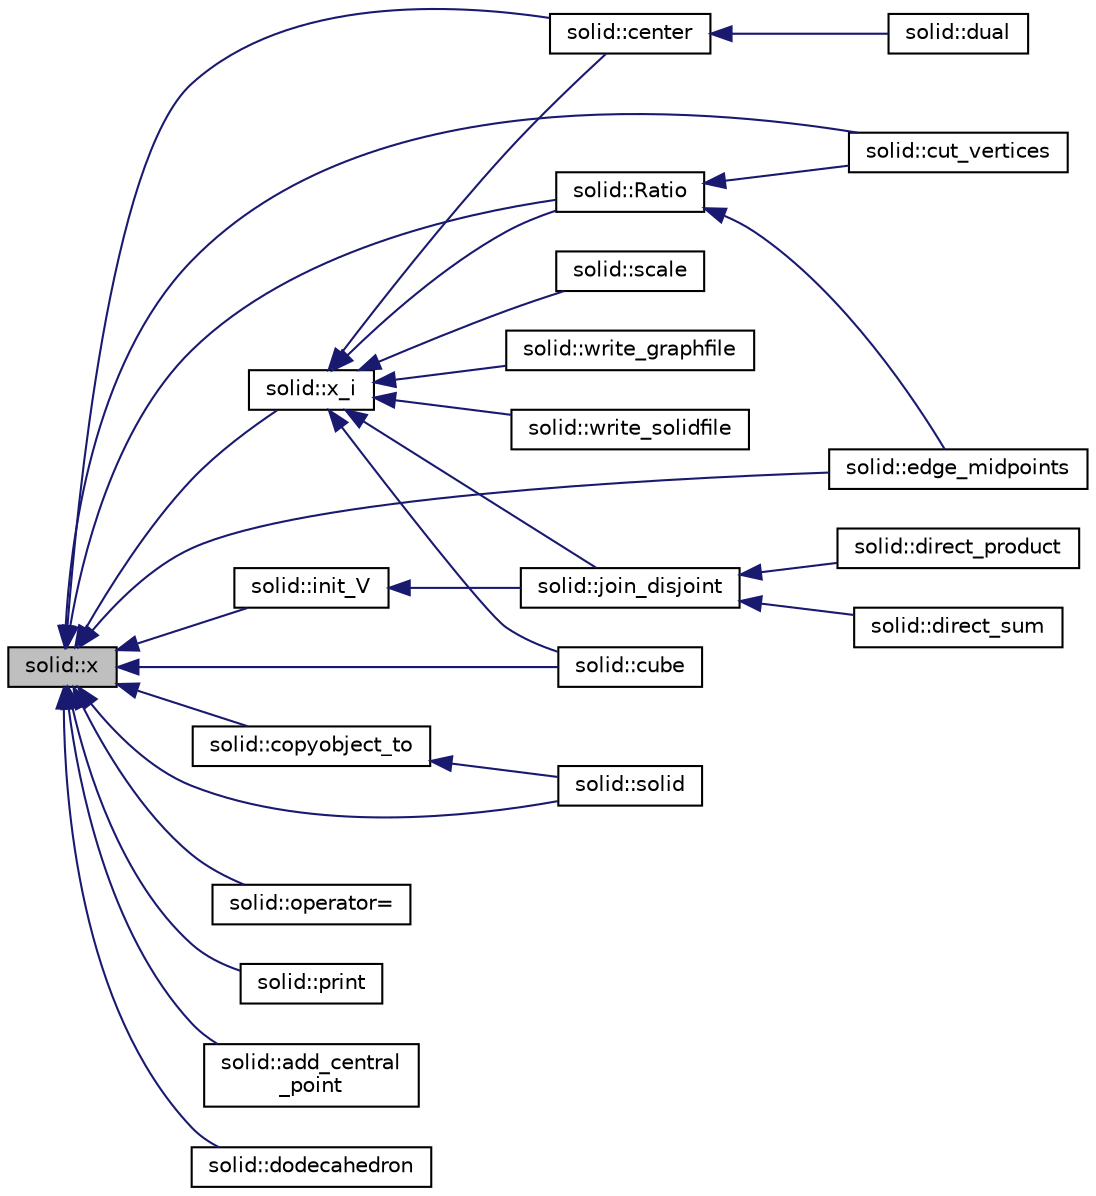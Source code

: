 digraph "solid::x"
{
  edge [fontname="Helvetica",fontsize="10",labelfontname="Helvetica",labelfontsize="10"];
  node [fontname="Helvetica",fontsize="10",shape=record];
  rankdir="LR";
  Node4718 [label="solid::x",height=0.2,width=0.4,color="black", fillcolor="grey75", style="filled", fontcolor="black"];
  Node4718 -> Node4719 [dir="back",color="midnightblue",fontsize="10",style="solid",fontname="Helvetica"];
  Node4719 [label="solid::x_i",height=0.2,width=0.4,color="black", fillcolor="white", style="filled",URL="$d8/def/classsolid.html#a701de0f753ff85c6e3e05fbd5ffcf8b4"];
  Node4719 -> Node4720 [dir="back",color="midnightblue",fontsize="10",style="solid",fontname="Helvetica"];
  Node4720 [label="solid::center",height=0.2,width=0.4,color="black", fillcolor="white", style="filled",URL="$d8/def/classsolid.html#ae58752f7dd02eda7e0bac1d69b551db2"];
  Node4720 -> Node4721 [dir="back",color="midnightblue",fontsize="10",style="solid",fontname="Helvetica"];
  Node4721 [label="solid::dual",height=0.2,width=0.4,color="black", fillcolor="white", style="filled",URL="$d8/def/classsolid.html#a0147bd21fc7bfed44a10f3b5eca66757"];
  Node4719 -> Node4722 [dir="back",color="midnightblue",fontsize="10",style="solid",fontname="Helvetica"];
  Node4722 [label="solid::Ratio",height=0.2,width=0.4,color="black", fillcolor="white", style="filled",URL="$d8/def/classsolid.html#aef1749a5d84c62c43d2d1196d4ebec08"];
  Node4722 -> Node4723 [dir="back",color="midnightblue",fontsize="10",style="solid",fontname="Helvetica"];
  Node4723 [label="solid::cut_vertices",height=0.2,width=0.4,color="black", fillcolor="white", style="filled",URL="$d8/def/classsolid.html#a286d7bb090878dfbdc2fcd0dcf4739ce"];
  Node4722 -> Node4724 [dir="back",color="midnightblue",fontsize="10",style="solid",fontname="Helvetica"];
  Node4724 [label="solid::edge_midpoints",height=0.2,width=0.4,color="black", fillcolor="white", style="filled",URL="$d8/def/classsolid.html#a00f043a4986f0eec6ed05c14d64919dc"];
  Node4719 -> Node4725 [dir="back",color="midnightblue",fontsize="10",style="solid",fontname="Helvetica"];
  Node4725 [label="solid::join_disjoint",height=0.2,width=0.4,color="black", fillcolor="white", style="filled",URL="$d8/def/classsolid.html#ac3c7868e3b650b7112309c7ad15a394c"];
  Node4725 -> Node4726 [dir="back",color="midnightblue",fontsize="10",style="solid",fontname="Helvetica"];
  Node4726 [label="solid::direct_sum",height=0.2,width=0.4,color="black", fillcolor="white", style="filled",URL="$d8/def/classsolid.html#a2045d572bdbd493c541c69624baeedbf"];
  Node4725 -> Node4727 [dir="back",color="midnightblue",fontsize="10",style="solid",fontname="Helvetica"];
  Node4727 [label="solid::direct_product",height=0.2,width=0.4,color="black", fillcolor="white", style="filled",URL="$d8/def/classsolid.html#a8b4527c066bcebd2e6542fe158c607b0"];
  Node4719 -> Node4728 [dir="back",color="midnightblue",fontsize="10",style="solid",fontname="Helvetica"];
  Node4728 [label="solid::scale",height=0.2,width=0.4,color="black", fillcolor="white", style="filled",URL="$d8/def/classsolid.html#a26c0fc360080e87361451aaec9faa98c"];
  Node4719 -> Node4729 [dir="back",color="midnightblue",fontsize="10",style="solid",fontname="Helvetica"];
  Node4729 [label="solid::cube",height=0.2,width=0.4,color="black", fillcolor="white", style="filled",URL="$d8/def/classsolid.html#a308e6888759550da489397527ed89137"];
  Node4719 -> Node4730 [dir="back",color="midnightblue",fontsize="10",style="solid",fontname="Helvetica"];
  Node4730 [label="solid::write_graphfile",height=0.2,width=0.4,color="black", fillcolor="white", style="filled",URL="$d8/def/classsolid.html#ab21f3d7cb562fa9ce61b1a1cb2e5a411"];
  Node4719 -> Node4731 [dir="back",color="midnightblue",fontsize="10",style="solid",fontname="Helvetica"];
  Node4731 [label="solid::write_solidfile",height=0.2,width=0.4,color="black", fillcolor="white", style="filled",URL="$d8/def/classsolid.html#a60865c3210ff835fe2bd528f2396686d"];
  Node4718 -> Node4732 [dir="back",color="midnightblue",fontsize="10",style="solid",fontname="Helvetica"];
  Node4732 [label="solid::init_V",height=0.2,width=0.4,color="black", fillcolor="white", style="filled",URL="$d8/def/classsolid.html#a0b156ca77a137dc8aa94ab22d048e542"];
  Node4732 -> Node4725 [dir="back",color="midnightblue",fontsize="10",style="solid",fontname="Helvetica"];
  Node4718 -> Node4733 [dir="back",color="midnightblue",fontsize="10",style="solid",fontname="Helvetica"];
  Node4733 [label="solid::solid",height=0.2,width=0.4,color="black", fillcolor="white", style="filled",URL="$d8/def/classsolid.html#a5cbfb36f813a28289bda9739e562af19"];
  Node4718 -> Node4734 [dir="back",color="midnightblue",fontsize="10",style="solid",fontname="Helvetica"];
  Node4734 [label="solid::operator=",height=0.2,width=0.4,color="black", fillcolor="white", style="filled",URL="$d8/def/classsolid.html#aadc9b68f1704979feefa95bb74455ad5"];
  Node4718 -> Node4735 [dir="back",color="midnightblue",fontsize="10",style="solid",fontname="Helvetica"];
  Node4735 [label="solid::copyobject_to",height=0.2,width=0.4,color="black", fillcolor="white", style="filled",URL="$d8/def/classsolid.html#a7f35a904885ef626d1a74663fe2cad62"];
  Node4735 -> Node4733 [dir="back",color="midnightblue",fontsize="10",style="solid",fontname="Helvetica"];
  Node4718 -> Node4736 [dir="back",color="midnightblue",fontsize="10",style="solid",fontname="Helvetica"];
  Node4736 [label="solid::print",height=0.2,width=0.4,color="black", fillcolor="white", style="filled",URL="$d8/def/classsolid.html#a0afe4403778d31d092e2a66c13a9a365"];
  Node4718 -> Node4720 [dir="back",color="midnightblue",fontsize="10",style="solid",fontname="Helvetica"];
  Node4718 -> Node4722 [dir="back",color="midnightblue",fontsize="10",style="solid",fontname="Helvetica"];
  Node4718 -> Node4723 [dir="back",color="midnightblue",fontsize="10",style="solid",fontname="Helvetica"];
  Node4718 -> Node4724 [dir="back",color="midnightblue",fontsize="10",style="solid",fontname="Helvetica"];
  Node4718 -> Node4737 [dir="back",color="midnightblue",fontsize="10",style="solid",fontname="Helvetica"];
  Node4737 [label="solid::add_central\l_point",height=0.2,width=0.4,color="black", fillcolor="white", style="filled",URL="$d8/def/classsolid.html#abec108e749250b1fbab7c8dcf98b96ae"];
  Node4718 -> Node4729 [dir="back",color="midnightblue",fontsize="10",style="solid",fontname="Helvetica"];
  Node4718 -> Node4738 [dir="back",color="midnightblue",fontsize="10",style="solid",fontname="Helvetica"];
  Node4738 [label="solid::dodecahedron",height=0.2,width=0.4,color="black", fillcolor="white", style="filled",URL="$d8/def/classsolid.html#a514072d4dfd0f82ba24b0df1ac302d6f"];
}
